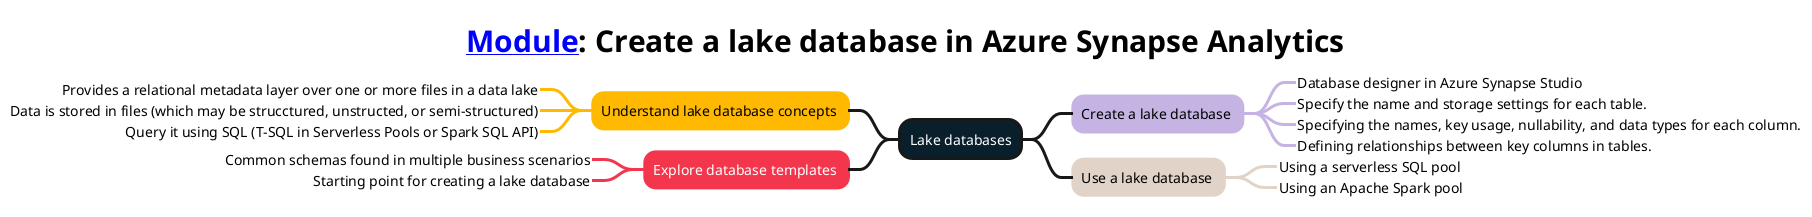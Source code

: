 @startmindmap
<style>
title {
        FontSize 30
        FontColor #000000
    }
mindmapDiagram {
    :depth(0) {
        BackgroundColor #091f2c
        FontColor #ffffff
        LineThickness 3.0
    }
    .topic1 {
        BackgroundColor #ffb900
        LineColor #ffb900
        LineThickness 3.0
        FontColor #000000
    }
    .topic2 {
        BackgroundColor #f4364c
        LineColor #f4364c
        LineThickness 3.0
        FontColor #ffffff
    }
    .topic3 {
        BackgroundColor #c5b4e3
        LineColor #c5b4e3
        LineThickness 3.0
        FontColor #000000
    }
    .topic4 {
        BackgroundColor #e1d3c7
        LineColor #e1d3c7
        LineThickness 3.0
        FontColor #000000
    }
    .topic5 {
        BackgroundColor #07641d
        LineColor #07641d
        LineThickness 3.0
        FontColor #ffffff
    }
}
</style>
title [[https://learn.microsoft.com/training/modules/create-metadata-objects-azure-synapse-serverless-sql-pools/ Module]]: Create a lake database in Azure Synapse Analytics
+ Lake databases
-- Understand lake database concepts <<topic1>>
---_ Provides a relational metadata layer over one or more files in a data lake
---_ Data is stored in files (which may be strucctured, unstructed, or semi-structured)
---_ Query it using SQL (T-SQL in Serverless Pools or Spark SQL API)
-- Explore database templates <<topic2>>
---_ Common schemas found in multiple business scenarios
---_ Starting point for creating a lake database
++ Create a lake database <<topic3>>
+++_ Database designer in Azure Synapse Studio
+++_ Specify the name and storage settings for each table.
+++_ Specifying the names, key usage, nullability, and data types for each column.
+++_ Defining relationships between key columns in tables.
++ Use a lake database <<topic4>>
+++_ Using a serverless SQL pool
+++_ Using an Apache Spark pool
@endmindmap